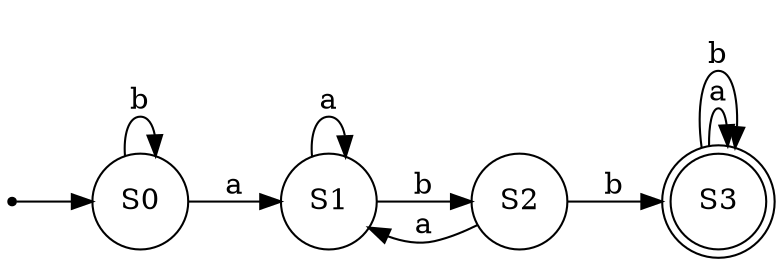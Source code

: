 digraph AFD{
node [shape=circle];
rankdir=LR;
S0 [label="S0"];
S1 [label="S1"];
S2 [label="S2"];
S3[shape=doublecircle] [label="S3"];
init [label="", shape=point];
init->S0;
S0->S1[label="a"];
S0->S0[label="b"];
S1->S1[label="a"];
S1->S2[label="b"];
S2->S1[label="a"];
S2->S3[label="b"];
S3->S3[label="a"];
S3->S3[label="b"];
}
